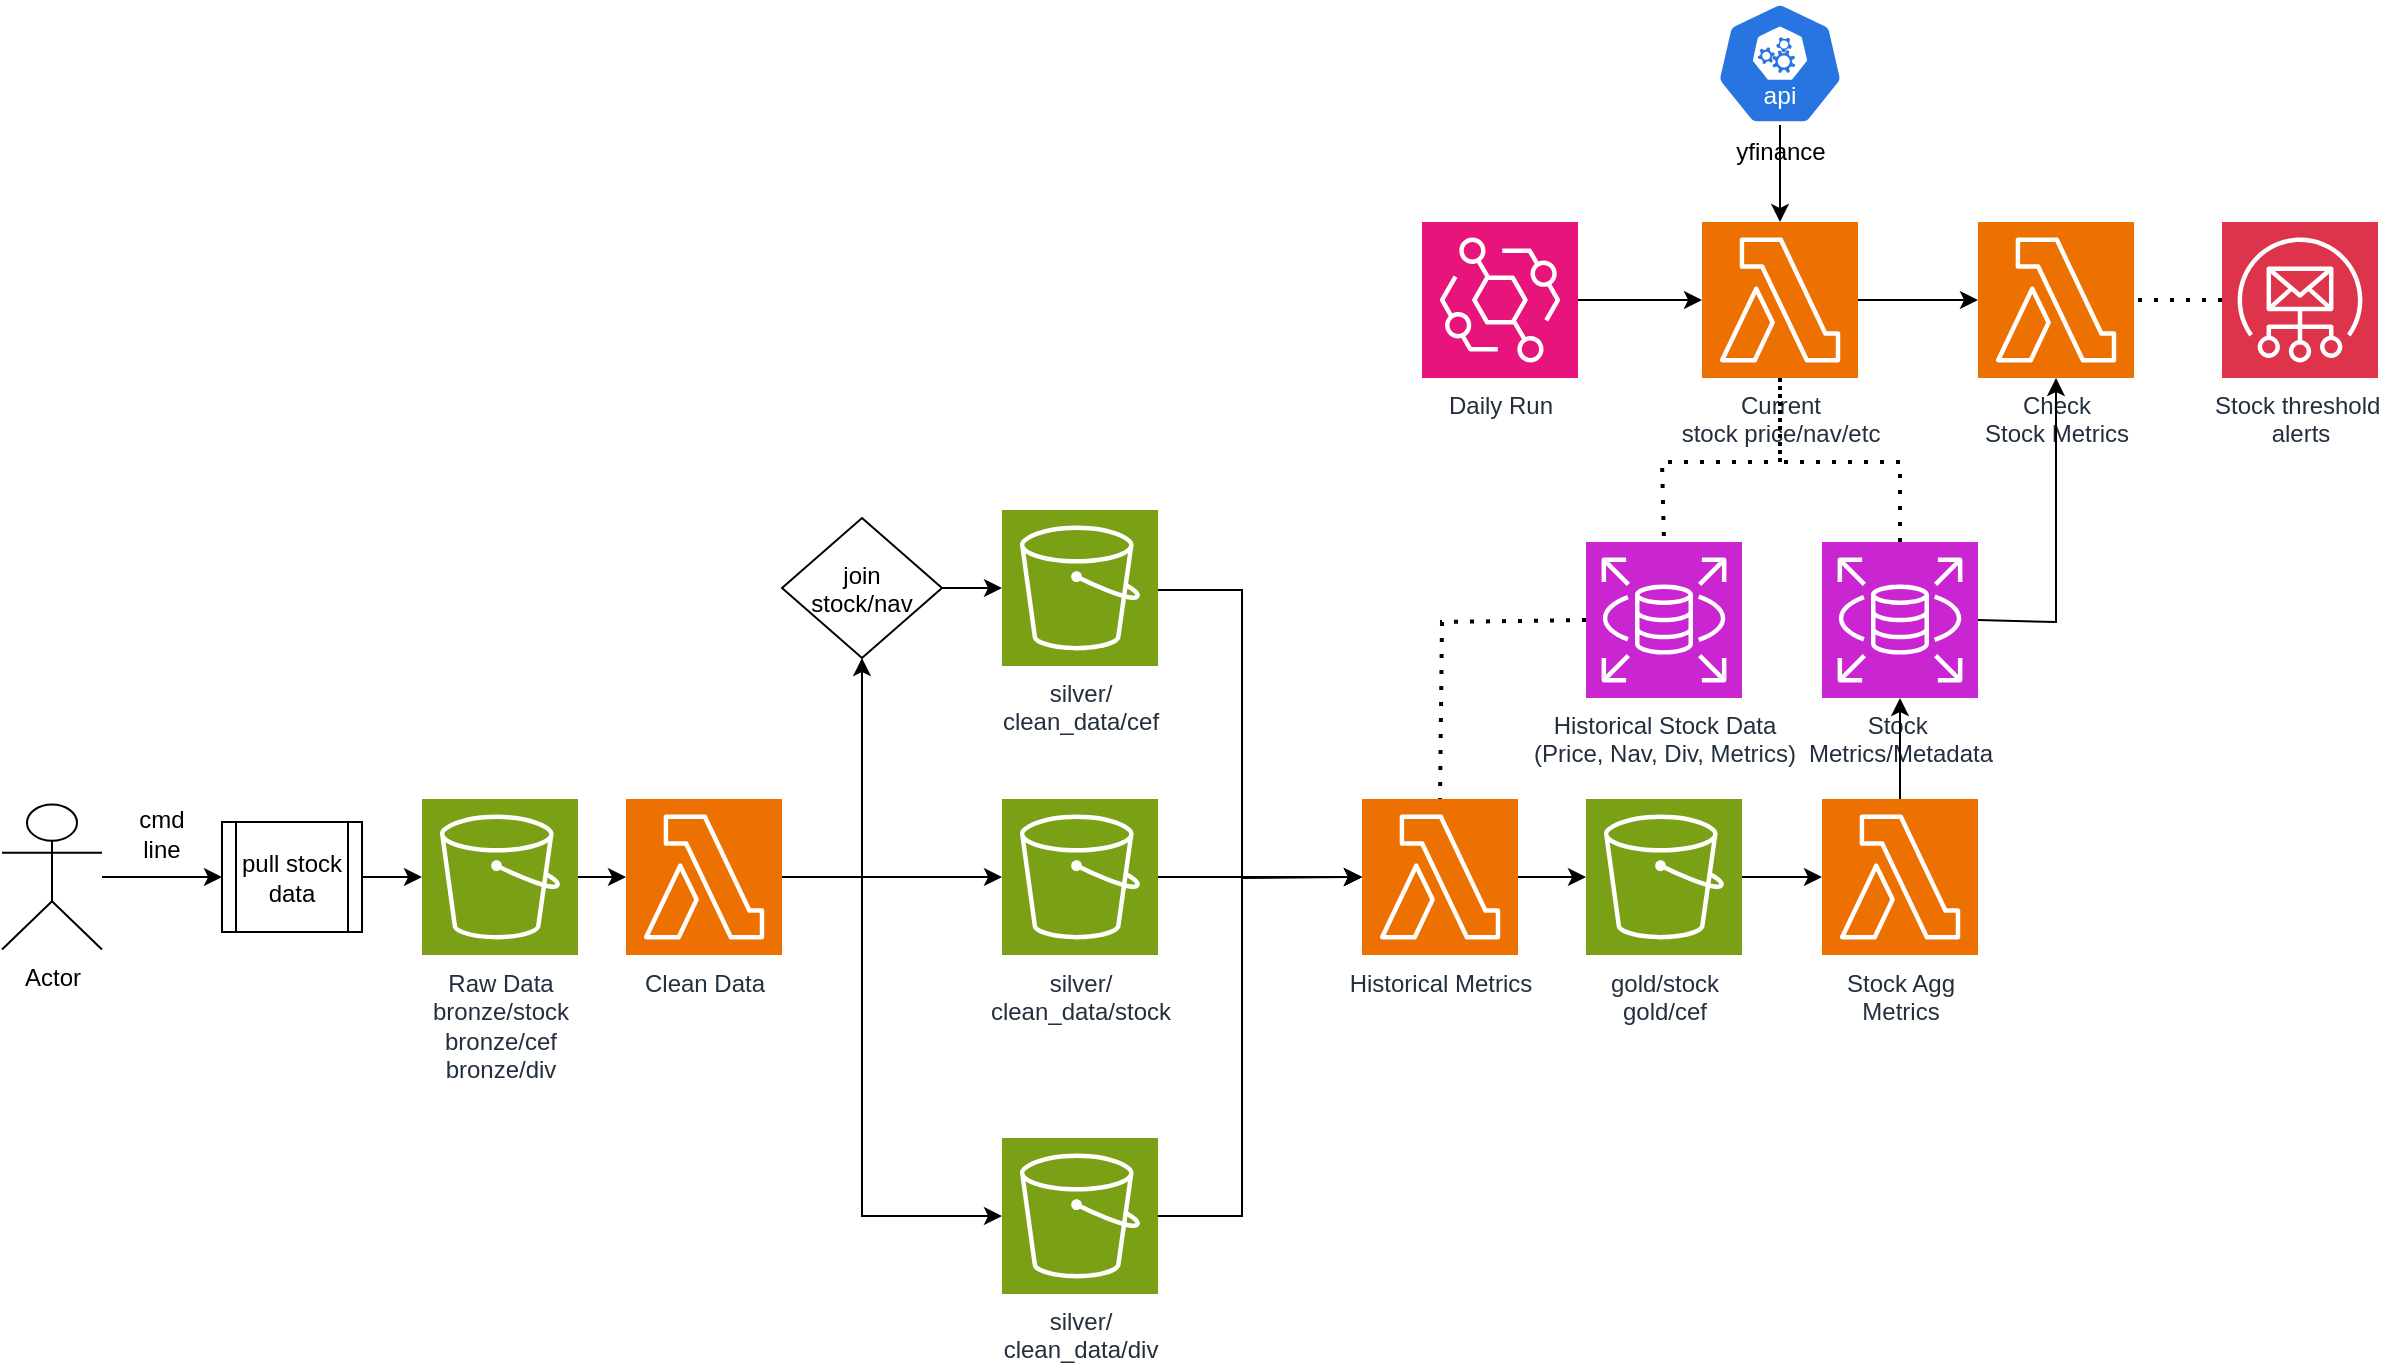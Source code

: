 <mxfile version="25.0.3">
  <diagram name="Page-1" id="d5BuHDdx11dOFUYsjuQ5">
    <mxGraphModel dx="1938" dy="1784" grid="1" gridSize="10" guides="1" tooltips="1" connect="1" arrows="1" fold="1" page="1" pageScale="1" pageWidth="850" pageHeight="1100" math="0" shadow="0">
      <root>
        <mxCell id="0" />
        <mxCell id="1" parent="0" />
        <mxCell id="khy_yN-TwpCxYzihnUn8-1" value="Actor" style="shape=umlActor;verticalLabelPosition=bottom;verticalAlign=top;html=1;outlineConnect=0;" parent="1" vertex="1">
          <mxGeometry x="-20" y="161.26" width="50" height="72.5" as="geometry" />
        </mxCell>
        <mxCell id="khy_yN-TwpCxYzihnUn8-2" value="cmd&lt;div&gt;line&lt;/div&gt;" style="text;html=1;align=center;verticalAlign=middle;whiteSpace=wrap;rounded=0;" parent="1" vertex="1">
          <mxGeometry x="30" y="161.26" width="60" height="30" as="geometry" />
        </mxCell>
        <mxCell id="khy_yN-TwpCxYzihnUn8-27" value="" style="edgeStyle=orthogonalEdgeStyle;rounded=0;orthogonalLoop=1;jettySize=auto;html=1;exitX=1;exitY=0.5;exitDx=0;exitDy=0;exitPerimeter=0;entryX=0.5;entryY=1;entryDx=0;entryDy=0;" parent="1" source="1n4Yk2UCJYNvjyyztTE--7" target="1n4Yk2UCJYNvjyyztTE--20" edge="1">
          <mxGeometry relative="1" as="geometry">
            <mxPoint x="390" y="120" as="targetPoint" />
            <mxPoint x="380" y="197.5" as="sourcePoint" />
          </mxGeometry>
        </mxCell>
        <mxCell id="khy_yN-TwpCxYzihnUn8-7" value="" style="endArrow=classic;html=1;rounded=0;entryX=0;entryY=0.5;entryDx=0;entryDy=0;" parent="1" source="khy_yN-TwpCxYzihnUn8-1" target="khy_yN-TwpCxYzihnUn8-9" edge="1">
          <mxGeometry width="50" height="50" relative="1" as="geometry">
            <mxPoint x="40" y="200" as="sourcePoint" />
            <mxPoint x="110" y="200" as="targetPoint" />
          </mxGeometry>
        </mxCell>
        <mxCell id="khy_yN-TwpCxYzihnUn8-25" value="" style="edgeStyle=orthogonalEdgeStyle;rounded=0;orthogonalLoop=1;jettySize=auto;html=1;" parent="1" source="khy_yN-TwpCxYzihnUn8-9" target="1n4Yk2UCJYNvjyyztTE--10" edge="1">
          <mxGeometry relative="1" as="geometry">
            <mxPoint x="190" y="197.5" as="targetPoint" />
          </mxGeometry>
        </mxCell>
        <mxCell id="khy_yN-TwpCxYzihnUn8-9" value="pull stock data" style="shape=process;whiteSpace=wrap;html=1;backgroundOutline=1;" parent="1" vertex="1">
          <mxGeometry x="90" y="170" width="70" height="55" as="geometry" />
        </mxCell>
        <mxCell id="khy_yN-TwpCxYzihnUn8-26" value="" style="edgeStyle=orthogonalEdgeStyle;rounded=0;orthogonalLoop=1;jettySize=auto;html=1;exitX=1;exitY=0.5;exitDx=0;exitDy=0;exitPerimeter=0;entryX=0;entryY=0.5;entryDx=0;entryDy=0;entryPerimeter=0;" parent="1" source="1n4Yk2UCJYNvjyyztTE--10" target="1n4Yk2UCJYNvjyyztTE--7" edge="1">
          <mxGeometry relative="1" as="geometry">
            <mxPoint x="270" y="197.5" as="sourcePoint" />
            <mxPoint x="300" y="197.5" as="targetPoint" />
          </mxGeometry>
        </mxCell>
        <mxCell id="MvUtI0gOG9RwoyC7MmZf-2" value="" style="edgeStyle=orthogonalEdgeStyle;rounded=0;orthogonalLoop=1;jettySize=auto;html=1;exitX=1;exitY=0.5;exitDx=0;exitDy=0;exitPerimeter=0;entryX=0;entryY=0.5;entryDx=0;entryDy=0;entryPerimeter=0;" parent="1" target="1n4Yk2UCJYNvjyyztTE--23" edge="1">
          <mxGeometry relative="1" as="geometry">
            <mxPoint x="500" y="53" as="sourcePoint" />
            <mxPoint x="602" y="197.5" as="targetPoint" />
            <Array as="points">
              <mxPoint x="500" y="54" />
              <mxPoint x="600" y="54" />
              <mxPoint x="600" y="198" />
            </Array>
          </mxGeometry>
        </mxCell>
        <mxCell id="1n4Yk2UCJYNvjyyztTE--4" value="" style="edgeStyle=orthogonalEdgeStyle;rounded=0;orthogonalLoop=1;jettySize=auto;html=1;entryX=0;entryY=0.5;entryDx=0;entryDy=0;entryPerimeter=0;exitX=1;exitY=0.5;exitDx=0;exitDy=0;exitPerimeter=0;" parent="1" source="1n4Yk2UCJYNvjyyztTE--7" target="1n4Yk2UCJYNvjyyztTE--17" edge="1">
          <mxGeometry relative="1" as="geometry">
            <mxPoint x="430" y="323.125" as="targetPoint" />
            <mxPoint x="380" y="197.5" as="sourcePoint" />
            <Array as="points">
              <mxPoint x="410" y="198" />
              <mxPoint x="410" y="367" />
            </Array>
          </mxGeometry>
        </mxCell>
        <mxCell id="1n4Yk2UCJYNvjyyztTE--12" value="" style="edgeStyle=orthogonalEdgeStyle;rounded=0;orthogonalLoop=1;jettySize=auto;html=1;entryX=0;entryY=0.5;entryDx=0;entryDy=0;entryPerimeter=0;" parent="1" source="1n4Yk2UCJYNvjyyztTE--7" target="1n4Yk2UCJYNvjyyztTE--16" edge="1">
          <mxGeometry relative="1" as="geometry">
            <mxPoint x="430" y="198" as="targetPoint" />
            <Array as="points">
              <mxPoint x="400" y="198" />
              <mxPoint x="400" y="198" />
            </Array>
          </mxGeometry>
        </mxCell>
        <mxCell id="1n4Yk2UCJYNvjyyztTE--7" value="Clean Data" style="sketch=0;points=[[0,0,0],[0.25,0,0],[0.5,0,0],[0.75,0,0],[1,0,0],[0,1,0],[0.25,1,0],[0.5,1,0],[0.75,1,0],[1,1,0],[0,0.25,0],[0,0.5,0],[0,0.75,0],[1,0.25,0],[1,0.5,0],[1,0.75,0]];outlineConnect=0;fontColor=#232F3E;fillColor=#ED7100;strokeColor=#ffffff;dashed=0;verticalLabelPosition=bottom;verticalAlign=top;align=center;html=1;fontSize=12;fontStyle=0;aspect=fixed;shape=mxgraph.aws4.resourceIcon;resIcon=mxgraph.aws4.lambda;" parent="1" vertex="1">
          <mxGeometry x="292" y="158.5" width="78" height="78" as="geometry" />
        </mxCell>
        <mxCell id="1n4Yk2UCJYNvjyyztTE--8" value="Stock&amp;nbsp;&lt;div&gt;Metrics/Metadata&lt;/div&gt;" style="sketch=0;points=[[0,0,0],[0.25,0,0],[0.5,0,0],[0.75,0,0],[1,0,0],[0,1,0],[0.25,1,0],[0.5,1,0],[0.75,1,0],[1,1,0],[0,0.25,0],[0,0.5,0],[0,0.75,0],[1,0.25,0],[1,0.5,0],[1,0.75,0]];outlineConnect=0;fontColor=#232F3E;fillColor=#C925D1;strokeColor=#ffffff;dashed=0;verticalLabelPosition=bottom;verticalAlign=top;align=center;html=1;fontSize=12;fontStyle=0;aspect=fixed;shape=mxgraph.aws4.resourceIcon;resIcon=mxgraph.aws4.rds;" parent="1" vertex="1">
          <mxGeometry x="890" y="30" width="78" height="78" as="geometry" />
        </mxCell>
        <mxCell id="1n4Yk2UCJYNvjyyztTE--9" value="Historical Stock Data&lt;div&gt;(Price, Nav, Div, Metrics)&lt;/div&gt;" style="sketch=0;points=[[0,0,0],[0.25,0,0],[0.5,0,0],[0.75,0,0],[1,0,0],[0,1,0],[0.25,1,0],[0.5,1,0],[0.75,1,0],[1,1,0],[0,0.25,0],[0,0.5,0],[0,0.75,0],[1,0.25,0],[1,0.5,0],[1,0.75,0]];outlineConnect=0;fontColor=#232F3E;fillColor=#C925D1;strokeColor=#ffffff;dashed=0;verticalLabelPosition=bottom;verticalAlign=top;align=center;html=1;fontSize=12;fontStyle=0;aspect=fixed;shape=mxgraph.aws4.resourceIcon;resIcon=mxgraph.aws4.rds;" parent="1" vertex="1">
          <mxGeometry x="772" y="30" width="78" height="78" as="geometry" />
        </mxCell>
        <mxCell id="1n4Yk2UCJYNvjyyztTE--10" value="Raw Data&lt;div&gt;bronze/stock&lt;/div&gt;&lt;div&gt;bronze/cef&lt;/div&gt;&lt;div&gt;bronze/div&lt;/div&gt;" style="sketch=0;points=[[0,0,0],[0.25,0,0],[0.5,0,0],[0.75,0,0],[1,0,0],[0,1,0],[0.25,1,0],[0.5,1,0],[0.75,1,0],[1,1,0],[0,0.25,0],[0,0.5,0],[0,0.75,0],[1,0.25,0],[1,0.5,0],[1,0.75,0]];outlineConnect=0;fontColor=#232F3E;fillColor=#7AA116;strokeColor=#ffffff;dashed=0;verticalLabelPosition=bottom;verticalAlign=top;align=center;html=1;fontSize=12;fontStyle=0;aspect=fixed;shape=mxgraph.aws4.resourceIcon;resIcon=mxgraph.aws4.s3;" parent="1" vertex="1">
          <mxGeometry x="190" y="158.51" width="78" height="78" as="geometry" />
        </mxCell>
        <mxCell id="1n4Yk2UCJYNvjyyztTE--13" value="&lt;div&gt;silver/&lt;/div&gt;&lt;div&gt;clean_data/cef&lt;/div&gt;" style="sketch=0;points=[[0,0,0],[0.25,0,0],[0.5,0,0],[0.75,0,0],[1,0,0],[0,1,0],[0.25,1,0],[0.5,1,0],[0.75,1,0],[1,1,0],[0,0.25,0],[0,0.5,0],[0,0.75,0],[1,0.25,0],[1,0.5,0],[1,0.75,0]];outlineConnect=0;fontColor=#232F3E;fillColor=#7AA116;strokeColor=#ffffff;dashed=0;verticalLabelPosition=bottom;verticalAlign=top;align=center;html=1;fontSize=12;fontStyle=0;aspect=fixed;shape=mxgraph.aws4.resourceIcon;resIcon=mxgraph.aws4.s3;" parent="1" vertex="1">
          <mxGeometry x="480" y="14" width="78" height="78" as="geometry" />
        </mxCell>
        <mxCell id="1n4Yk2UCJYNvjyyztTE--37" value="" style="edgeStyle=orthogonalEdgeStyle;rounded=0;orthogonalLoop=1;jettySize=auto;html=1;" parent="1" source="1n4Yk2UCJYNvjyyztTE--16" target="1n4Yk2UCJYNvjyyztTE--23" edge="1">
          <mxGeometry relative="1" as="geometry" />
        </mxCell>
        <mxCell id="1n4Yk2UCJYNvjyyztTE--16" value="&lt;div&gt;silver/&lt;/div&gt;&lt;div&gt;clean_data/stock&lt;/div&gt;" style="sketch=0;points=[[0,0,0],[0.25,0,0],[0.5,0,0],[0.75,0,0],[1,0,0],[0,1,0],[0.25,1,0],[0.5,1,0],[0.75,1,0],[1,1,0],[0,0.25,0],[0,0.5,0],[0,0.75,0],[1,0.25,0],[1,0.5,0],[1,0.75,0]];outlineConnect=0;fontColor=#232F3E;fillColor=#7AA116;strokeColor=#ffffff;dashed=0;verticalLabelPosition=bottom;verticalAlign=top;align=center;html=1;fontSize=12;fontStyle=0;aspect=fixed;shape=mxgraph.aws4.resourceIcon;resIcon=mxgraph.aws4.s3;" parent="1" vertex="1">
          <mxGeometry x="480" y="158.5" width="78" height="78" as="geometry" />
        </mxCell>
        <mxCell id="1n4Yk2UCJYNvjyyztTE--17" value="&lt;div&gt;silver/&lt;/div&gt;&lt;div&gt;clean_data/div&lt;/div&gt;" style="sketch=0;points=[[0,0,0],[0.25,0,0],[0.5,0,0],[0.75,0,0],[1,0,0],[0,1,0],[0.25,1,0],[0.5,1,0],[0.75,1,0],[1,1,0],[0,0.25,0],[0,0.5,0],[0,0.75,0],[1,0.25,0],[1,0.5,0],[1,0.75,0]];outlineConnect=0;fontColor=#232F3E;fillColor=#7AA116;strokeColor=#ffffff;dashed=0;verticalLabelPosition=bottom;verticalAlign=top;align=center;html=1;fontSize=12;fontStyle=0;aspect=fixed;shape=mxgraph.aws4.resourceIcon;resIcon=mxgraph.aws4.s3;" parent="1" vertex="1">
          <mxGeometry x="480" y="328" width="78" height="78" as="geometry" />
        </mxCell>
        <mxCell id="1n4Yk2UCJYNvjyyztTE--22" value="" style="edgeStyle=orthogonalEdgeStyle;rounded=0;orthogonalLoop=1;jettySize=auto;html=1;" parent="1" source="1n4Yk2UCJYNvjyyztTE--20" target="1n4Yk2UCJYNvjyyztTE--13" edge="1">
          <mxGeometry relative="1" as="geometry" />
        </mxCell>
        <mxCell id="1n4Yk2UCJYNvjyyztTE--20" value="join&#xa;stock/nav" style="rhombus;" parent="1" vertex="1">
          <mxGeometry x="370" y="18" width="80" height="70" as="geometry" />
        </mxCell>
        <mxCell id="1n4Yk2UCJYNvjyyztTE--25" value="" style="edgeStyle=orthogonalEdgeStyle;rounded=0;orthogonalLoop=1;jettySize=auto;html=1;" parent="1" source="1n4Yk2UCJYNvjyyztTE--23" target="1n4Yk2UCJYNvjyyztTE--24" edge="1">
          <mxGeometry relative="1" as="geometry" />
        </mxCell>
        <mxCell id="1n4Yk2UCJYNvjyyztTE--23" value="Historical Metrics" style="sketch=0;points=[[0,0,0],[0.25,0,0],[0.5,0,0],[0.75,0,0],[1,0,0],[0,1,0],[0.25,1,0],[0.5,1,0],[0.75,1,0],[1,1,0],[0,0.25,0],[0,0.5,0],[0,0.75,0],[1,0.25,0],[1,0.5,0],[1,0.75,0]];outlineConnect=0;fontColor=#232F3E;fillColor=#ED7100;strokeColor=#ffffff;dashed=0;verticalLabelPosition=bottom;verticalAlign=top;align=center;html=1;fontSize=12;fontStyle=0;aspect=fixed;shape=mxgraph.aws4.resourceIcon;resIcon=mxgraph.aws4.lambda;" parent="1" vertex="1">
          <mxGeometry x="660" y="158.5" width="78" height="78" as="geometry" />
        </mxCell>
        <mxCell id="1n4Yk2UCJYNvjyyztTE--27" value="" style="edgeStyle=orthogonalEdgeStyle;rounded=0;orthogonalLoop=1;jettySize=auto;html=1;" parent="1" source="1n4Yk2UCJYNvjyyztTE--24" target="1n4Yk2UCJYNvjyyztTE--26" edge="1">
          <mxGeometry relative="1" as="geometry" />
        </mxCell>
        <mxCell id="1n4Yk2UCJYNvjyyztTE--24" value="&lt;div&gt;gold/stock&lt;/div&gt;&lt;div&gt;gold/cef&lt;/div&gt;" style="sketch=0;points=[[0,0,0],[0.25,0,0],[0.5,0,0],[0.75,0,0],[1,0,0],[0,1,0],[0.25,1,0],[0.5,1,0],[0.75,1,0],[1,1,0],[0,0.25,0],[0,0.5,0],[0,0.75,0],[1,0.25,0],[1,0.5,0],[1,0.75,0]];outlineConnect=0;fontColor=#232F3E;fillColor=#7AA116;strokeColor=#ffffff;dashed=0;verticalLabelPosition=bottom;verticalAlign=top;align=center;html=1;fontSize=12;fontStyle=0;aspect=fixed;shape=mxgraph.aws4.resourceIcon;resIcon=mxgraph.aws4.s3;" parent="1" vertex="1">
          <mxGeometry x="772" y="158.5" width="78" height="78" as="geometry" />
        </mxCell>
        <mxCell id="1n4Yk2UCJYNvjyyztTE--28" value="" style="edgeStyle=orthogonalEdgeStyle;rounded=0;orthogonalLoop=1;jettySize=auto;html=1;" parent="1" source="1n4Yk2UCJYNvjyyztTE--26" target="1n4Yk2UCJYNvjyyztTE--8" edge="1">
          <mxGeometry relative="1" as="geometry" />
        </mxCell>
        <mxCell id="1n4Yk2UCJYNvjyyztTE--26" value="Stock Agg&lt;div&gt;Metrics&lt;/div&gt;" style="sketch=0;points=[[0,0,0],[0.25,0,0],[0.5,0,0],[0.75,0,0],[1,0,0],[0,1,0],[0.25,1,0],[0.5,1,0],[0.75,1,0],[1,1,0],[0,0.25,0],[0,0.5,0],[0,0.75,0],[1,0.25,0],[1,0.5,0],[1,0.75,0]];outlineConnect=0;fontColor=#232F3E;fillColor=#ED7100;strokeColor=#ffffff;dashed=0;verticalLabelPosition=bottom;verticalAlign=top;align=center;html=1;fontSize=12;fontStyle=0;aspect=fixed;shape=mxgraph.aws4.resourceIcon;resIcon=mxgraph.aws4.lambda;" parent="1" vertex="1">
          <mxGeometry x="890" y="158.5" width="78" height="78" as="geometry" />
        </mxCell>
        <mxCell id="1n4Yk2UCJYNvjyyztTE--38" value="" style="endArrow=classic;html=1;rounded=0;entryX=0;entryY=0.5;entryDx=0;entryDy=0;entryPerimeter=0;exitX=1;exitY=0.5;exitDx=0;exitDy=0;exitPerimeter=0;" parent="1" source="1n4Yk2UCJYNvjyyztTE--17" target="1n4Yk2UCJYNvjyyztTE--23" edge="1">
          <mxGeometry width="50" height="50" relative="1" as="geometry">
            <mxPoint x="700" y="350" as="sourcePoint" />
            <mxPoint x="750" y="300" as="targetPoint" />
            <Array as="points">
              <mxPoint x="600" y="367" />
              <mxPoint x="600" y="280" />
              <mxPoint x="600" y="198" />
            </Array>
          </mxGeometry>
        </mxCell>
        <mxCell id="D3B8bndA1nvI0VPb8uTp-1" value="" style="edgeStyle=orthogonalEdgeStyle;rounded=0;orthogonalLoop=1;jettySize=auto;html=1;" edge="1" parent="1" source="1n4Yk2UCJYNvjyyztTE--41" target="fBFpw9BbKXkqqfKcCaDd-10">
          <mxGeometry relative="1" as="geometry" />
        </mxCell>
        <mxCell id="1n4Yk2UCJYNvjyyztTE--41" value="Daily Run" style="sketch=0;points=[[0,0,0],[0.25,0,0],[0.5,0,0],[0.75,0,0],[1,0,0],[0,1,0],[0.25,1,0],[0.5,1,0],[0.75,1,0],[1,1,0],[0,0.25,0],[0,0.5,0],[0,0.75,0],[1,0.25,0],[1,0.5,0],[1,0.75,0]];outlineConnect=0;fontColor=#232F3E;fillColor=#E7157B;strokeColor=#ffffff;dashed=0;verticalLabelPosition=bottom;verticalAlign=top;align=center;html=1;fontSize=12;fontStyle=0;aspect=fixed;shape=mxgraph.aws4.resourceIcon;resIcon=mxgraph.aws4.eventbridge;" parent="1" vertex="1">
          <mxGeometry x="690" y="-130" width="78" height="78" as="geometry" />
        </mxCell>
        <mxCell id="fBFpw9BbKXkqqfKcCaDd-1" value="" style="endArrow=none;dashed=1;html=1;dashPattern=1 3;strokeWidth=2;rounded=0;exitX=0;exitY=0.5;exitDx=0;exitDy=0;exitPerimeter=0;entryX=0.5;entryY=0;entryDx=0;entryDy=0;entryPerimeter=0;" parent="1" source="1n4Yk2UCJYNvjyyztTE--9" target="1n4Yk2UCJYNvjyyztTE--23" edge="1">
          <mxGeometry width="50" height="50" relative="1" as="geometry">
            <mxPoint x="820" y="380" as="sourcePoint" />
            <mxPoint x="700" y="140" as="targetPoint" />
            <Array as="points">
              <mxPoint x="700" y="70" />
            </Array>
          </mxGeometry>
        </mxCell>
        <mxCell id="fBFpw9BbKXkqqfKcCaDd-2" value="Check&lt;div&gt;Stock &lt;span style=&quot;background-color: initial;&quot;&gt;Metrics&lt;/span&gt;&lt;/div&gt;" style="sketch=0;points=[[0,0,0],[0.25,0,0],[0.5,0,0],[0.75,0,0],[1,0,0],[0,1,0],[0.25,1,0],[0.5,1,0],[0.75,1,0],[1,1,0],[0,0.25,0],[0,0.5,0],[0,0.75,0],[1,0.25,0],[1,0.5,0],[1,0.75,0]];outlineConnect=0;fontColor=#232F3E;fillColor=#ED7100;strokeColor=#ffffff;dashed=0;verticalLabelPosition=bottom;verticalAlign=top;align=center;html=1;fontSize=12;fontStyle=0;aspect=fixed;shape=mxgraph.aws4.resourceIcon;resIcon=mxgraph.aws4.lambda;" parent="1" vertex="1">
          <mxGeometry x="968" y="-130" width="78" height="78" as="geometry" />
        </mxCell>
        <mxCell id="fBFpw9BbKXkqqfKcCaDd-3" value="Stock threshold&amp;nbsp;&lt;div&gt;alerts&lt;/div&gt;" style="sketch=0;points=[[0,0,0],[0.25,0,0],[0.5,0,0],[0.75,0,0],[1,0,0],[0,1,0],[0.25,1,0],[0.5,1,0],[0.75,1,0],[1,1,0],[0,0.25,0],[0,0.5,0],[0,0.75,0],[1,0.25,0],[1,0.5,0],[1,0.75,0]];outlineConnect=0;fontColor=#232F3E;fillColor=#DD344C;strokeColor=#ffffff;dashed=0;verticalLabelPosition=bottom;verticalAlign=top;align=center;html=1;fontSize=12;fontStyle=0;aspect=fixed;shape=mxgraph.aws4.resourceIcon;resIcon=mxgraph.aws4.simple_email_service;" parent="1" vertex="1">
          <mxGeometry x="1090" y="-130" width="78" height="78" as="geometry" />
        </mxCell>
        <mxCell id="fBFpw9BbKXkqqfKcCaDd-18" value="" style="edgeStyle=orthogonalEdgeStyle;rounded=0;orthogonalLoop=1;jettySize=auto;html=1;" parent="1" source="fBFpw9BbKXkqqfKcCaDd-10" target="fBFpw9BbKXkqqfKcCaDd-2" edge="1">
          <mxGeometry relative="1" as="geometry" />
        </mxCell>
        <mxCell id="fBFpw9BbKXkqqfKcCaDd-10" value="Current&lt;div&gt;stock price/nav/etc&lt;/div&gt;" style="sketch=0;points=[[0,0,0],[0.25,0,0],[0.5,0,0],[0.75,0,0],[1,0,0],[0,1,0],[0.25,1,0],[0.5,1,0],[0.75,1,0],[1,1,0],[0,0.25,0],[0,0.5,0],[0,0.75,0],[1,0.25,0],[1,0.5,0],[1,0.75,0]];outlineConnect=0;fontColor=#232F3E;fillColor=#ED7100;strokeColor=#ffffff;dashed=0;verticalLabelPosition=bottom;verticalAlign=top;align=center;html=1;fontSize=12;fontStyle=0;aspect=fixed;shape=mxgraph.aws4.resourceIcon;resIcon=mxgraph.aws4.lambda;" parent="1" vertex="1">
          <mxGeometry x="830" y="-130" width="78" height="78" as="geometry" />
        </mxCell>
        <mxCell id="fBFpw9BbKXkqqfKcCaDd-19" value="" style="edgeStyle=orthogonalEdgeStyle;rounded=0;orthogonalLoop=1;jettySize=auto;html=1;" parent="1" source="fBFpw9BbKXkqqfKcCaDd-14" target="fBFpw9BbKXkqqfKcCaDd-10" edge="1">
          <mxGeometry relative="1" as="geometry" />
        </mxCell>
        <mxCell id="fBFpw9BbKXkqqfKcCaDd-14" value="yfinance" style="aspect=fixed;sketch=0;html=1;dashed=0;whitespace=wrap;verticalLabelPosition=bottom;verticalAlign=top;fillColor=#2875E2;strokeColor=#ffffff;points=[[0.005,0.63,0],[0.1,0.2,0],[0.9,0.2,0],[0.5,0,0],[0.995,0.63,0],[0.72,0.99,0],[0.5,1,0],[0.28,0.99,0]];shape=mxgraph.kubernetes.icon2;kubernetesLabel=1;prIcon=api" parent="1" vertex="1">
          <mxGeometry x="837" y="-240" width="64" height="61.44" as="geometry" />
        </mxCell>
        <mxCell id="fBFpw9BbKXkqqfKcCaDd-20" value="" style="endArrow=none;dashed=1;html=1;dashPattern=1 3;strokeWidth=2;rounded=0;entryX=1;entryY=0.5;entryDx=0;entryDy=0;entryPerimeter=0;" parent="1" source="fBFpw9BbKXkqqfKcCaDd-3" target="fBFpw9BbKXkqqfKcCaDd-2" edge="1">
          <mxGeometry width="50" height="50" relative="1" as="geometry">
            <mxPoint x="1010" y="190" as="sourcePoint" />
            <mxPoint x="1060" y="140" as="targetPoint" />
          </mxGeometry>
        </mxCell>
        <mxCell id="fBFpw9BbKXkqqfKcCaDd-26" value="" style="endArrow=none;dashed=1;html=1;dashPattern=1 3;strokeWidth=2;rounded=0;entryX=0.5;entryY=0;entryDx=0;entryDy=0;entryPerimeter=0;exitX=0.5;exitY=1;exitDx=0;exitDy=0;exitPerimeter=0;" parent="1" source="fBFpw9BbKXkqqfKcCaDd-10" target="1n4Yk2UCJYNvjyyztTE--9" edge="1">
          <mxGeometry width="50" height="50" relative="1" as="geometry">
            <mxPoint x="800" y="80" as="sourcePoint" />
            <mxPoint x="850" y="30" as="targetPoint" />
            <Array as="points">
              <mxPoint x="869" y="-10" />
              <mxPoint x="810" y="-10" />
            </Array>
          </mxGeometry>
        </mxCell>
        <mxCell id="fBFpw9BbKXkqqfKcCaDd-27" value="" style="endArrow=classic;html=1;rounded=0;entryX=0.5;entryY=1;entryDx=0;entryDy=0;entryPerimeter=0;exitX=1;exitY=0.5;exitDx=0;exitDy=0;exitPerimeter=0;" parent="1" source="1n4Yk2UCJYNvjyyztTE--8" target="fBFpw9BbKXkqqfKcCaDd-2" edge="1">
          <mxGeometry width="50" height="50" relative="1" as="geometry">
            <mxPoint x="800" y="80" as="sourcePoint" />
            <mxPoint x="850" y="30" as="targetPoint" />
            <Array as="points">
              <mxPoint x="1007" y="70" />
            </Array>
          </mxGeometry>
        </mxCell>
        <mxCell id="fBFpw9BbKXkqqfKcCaDd-28" value="" style="endArrow=none;dashed=1;html=1;dashPattern=1 3;strokeWidth=2;rounded=0;entryX=0.5;entryY=1;entryDx=0;entryDy=0;entryPerimeter=0;exitX=0.5;exitY=0;exitDx=0;exitDy=0;exitPerimeter=0;" parent="1" source="1n4Yk2UCJYNvjyyztTE--8" target="fBFpw9BbKXkqqfKcCaDd-10" edge="1">
          <mxGeometry width="50" height="50" relative="1" as="geometry">
            <mxPoint x="800" y="80" as="sourcePoint" />
            <mxPoint x="850" y="30" as="targetPoint" />
            <Array as="points">
              <mxPoint x="929" y="-10" />
              <mxPoint x="869" y="-10" />
            </Array>
          </mxGeometry>
        </mxCell>
      </root>
    </mxGraphModel>
  </diagram>
</mxfile>
